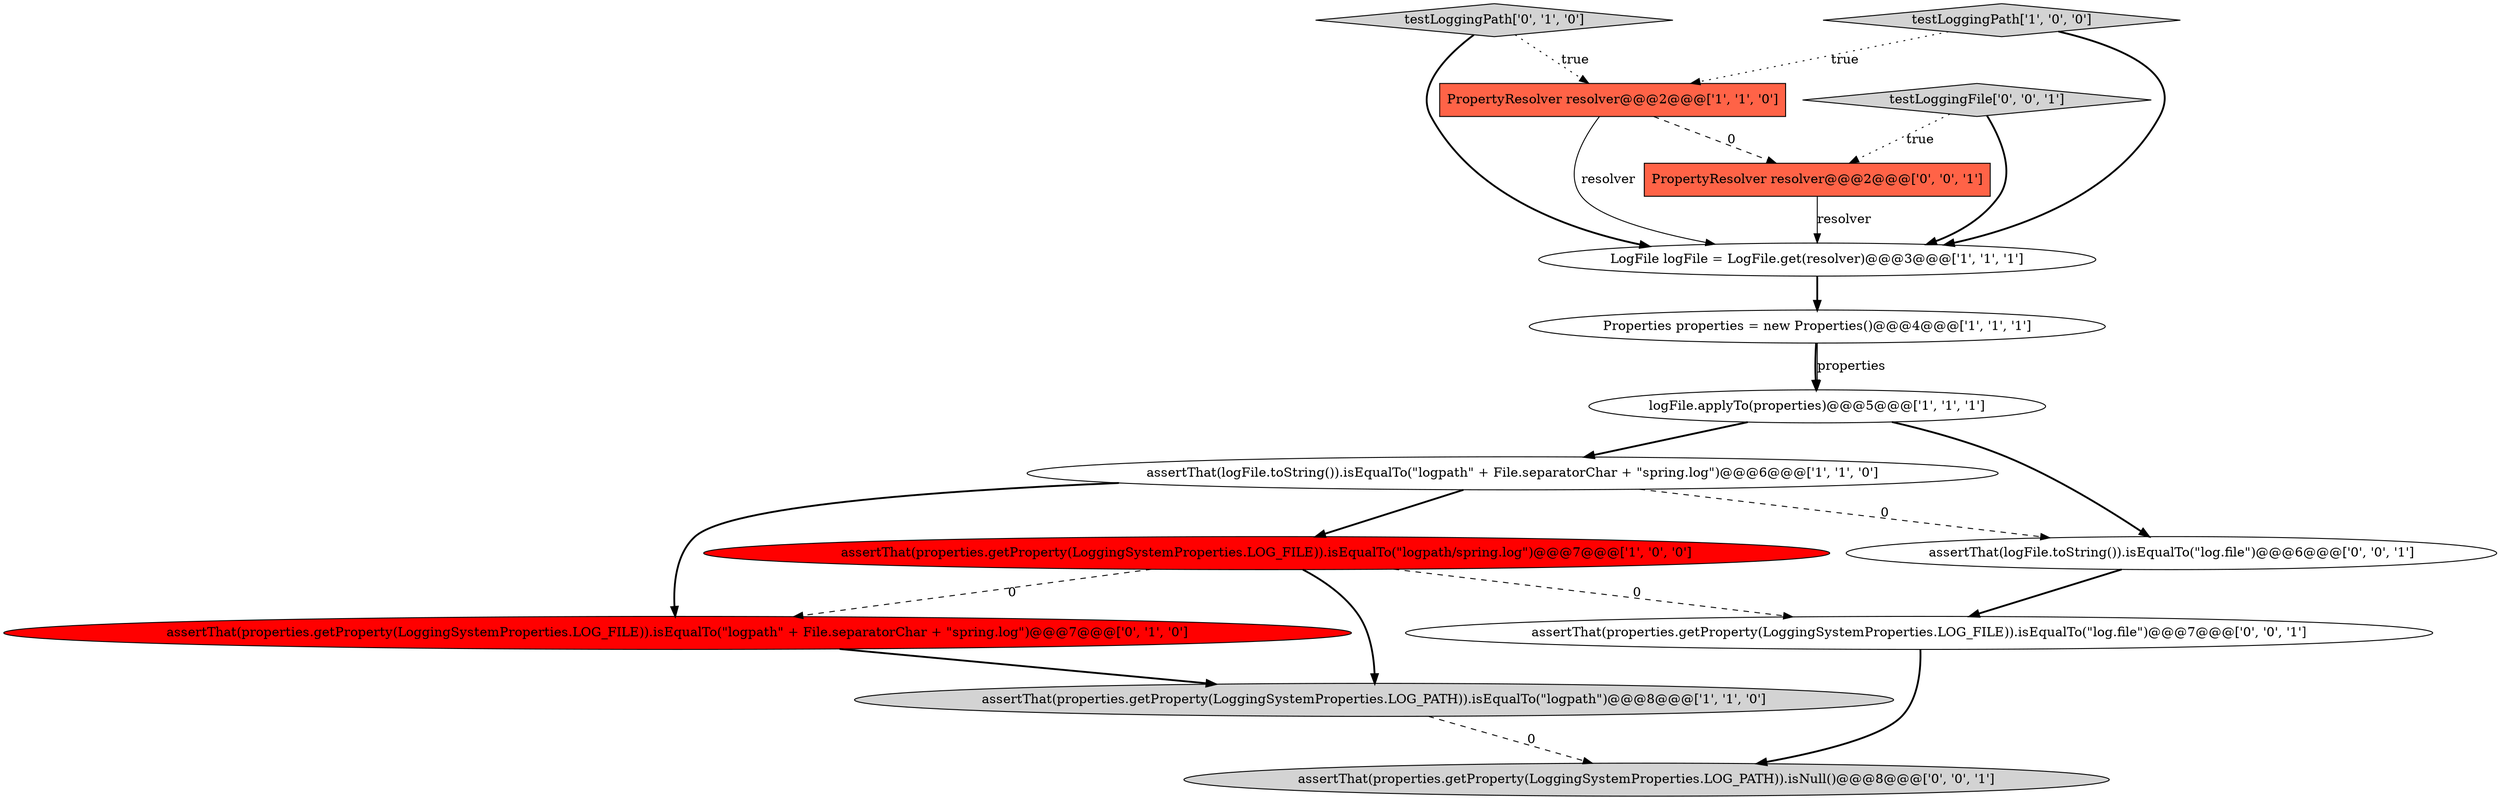 digraph {
8 [style = filled, label = "testLoggingPath['0', '1', '0']", fillcolor = lightgray, shape = diamond image = "AAA0AAABBB2BBB"];
4 [style = filled, label = "PropertyResolver resolver@@@2@@@['1', '1', '0']", fillcolor = tomato, shape = box image = "AAA0AAABBB1BBB"];
2 [style = filled, label = "assertThat(properties.getProperty(LoggingSystemProperties.LOG_FILE)).isEqualTo(\"logpath/spring.log\")@@@7@@@['1', '0', '0']", fillcolor = red, shape = ellipse image = "AAA1AAABBB1BBB"];
11 [style = filled, label = "PropertyResolver resolver@@@2@@@['0', '0', '1']", fillcolor = tomato, shape = box image = "AAA0AAABBB3BBB"];
10 [style = filled, label = "assertThat(logFile.toString()).isEqualTo(\"log.file\")@@@6@@@['0', '0', '1']", fillcolor = white, shape = ellipse image = "AAA0AAABBB3BBB"];
1 [style = filled, label = "Properties properties = new Properties()@@@4@@@['1', '1', '1']", fillcolor = white, shape = ellipse image = "AAA0AAABBB1BBB"];
6 [style = filled, label = "testLoggingPath['1', '0', '0']", fillcolor = lightgray, shape = diamond image = "AAA0AAABBB1BBB"];
13 [style = filled, label = "assertThat(properties.getProperty(LoggingSystemProperties.LOG_FILE)).isEqualTo(\"log.file\")@@@7@@@['0', '0', '1']", fillcolor = white, shape = ellipse image = "AAA0AAABBB3BBB"];
5 [style = filled, label = "assertThat(properties.getProperty(LoggingSystemProperties.LOG_PATH)).isEqualTo(\"logpath\")@@@8@@@['1', '1', '0']", fillcolor = lightgray, shape = ellipse image = "AAA0AAABBB1BBB"];
12 [style = filled, label = "testLoggingFile['0', '0', '1']", fillcolor = lightgray, shape = diamond image = "AAA0AAABBB3BBB"];
7 [style = filled, label = "LogFile logFile = LogFile.get(resolver)@@@3@@@['1', '1', '1']", fillcolor = white, shape = ellipse image = "AAA0AAABBB1BBB"];
9 [style = filled, label = "assertThat(properties.getProperty(LoggingSystemProperties.LOG_FILE)).isEqualTo(\"logpath\" + File.separatorChar + \"spring.log\")@@@7@@@['0', '1', '0']", fillcolor = red, shape = ellipse image = "AAA1AAABBB2BBB"];
14 [style = filled, label = "assertThat(properties.getProperty(LoggingSystemProperties.LOG_PATH)).isNull()@@@8@@@['0', '0', '1']", fillcolor = lightgray, shape = ellipse image = "AAA0AAABBB3BBB"];
3 [style = filled, label = "logFile.applyTo(properties)@@@5@@@['1', '1', '1']", fillcolor = white, shape = ellipse image = "AAA0AAABBB1BBB"];
0 [style = filled, label = "assertThat(logFile.toString()).isEqualTo(\"logpath\" + File.separatorChar + \"spring.log\")@@@6@@@['1', '1', '0']", fillcolor = white, shape = ellipse image = "AAA0AAABBB1BBB"];
0->9 [style = bold, label=""];
5->14 [style = dashed, label="0"];
7->1 [style = bold, label=""];
0->2 [style = bold, label=""];
1->3 [style = bold, label=""];
11->7 [style = solid, label="resolver"];
8->4 [style = dotted, label="true"];
12->7 [style = bold, label=""];
0->10 [style = dashed, label="0"];
3->0 [style = bold, label=""];
8->7 [style = bold, label=""];
12->11 [style = dotted, label="true"];
3->10 [style = bold, label=""];
6->4 [style = dotted, label="true"];
10->13 [style = bold, label=""];
2->9 [style = dashed, label="0"];
2->13 [style = dashed, label="0"];
1->3 [style = solid, label="properties"];
9->5 [style = bold, label=""];
4->7 [style = solid, label="resolver"];
4->11 [style = dashed, label="0"];
6->7 [style = bold, label=""];
13->14 [style = bold, label=""];
2->5 [style = bold, label=""];
}
